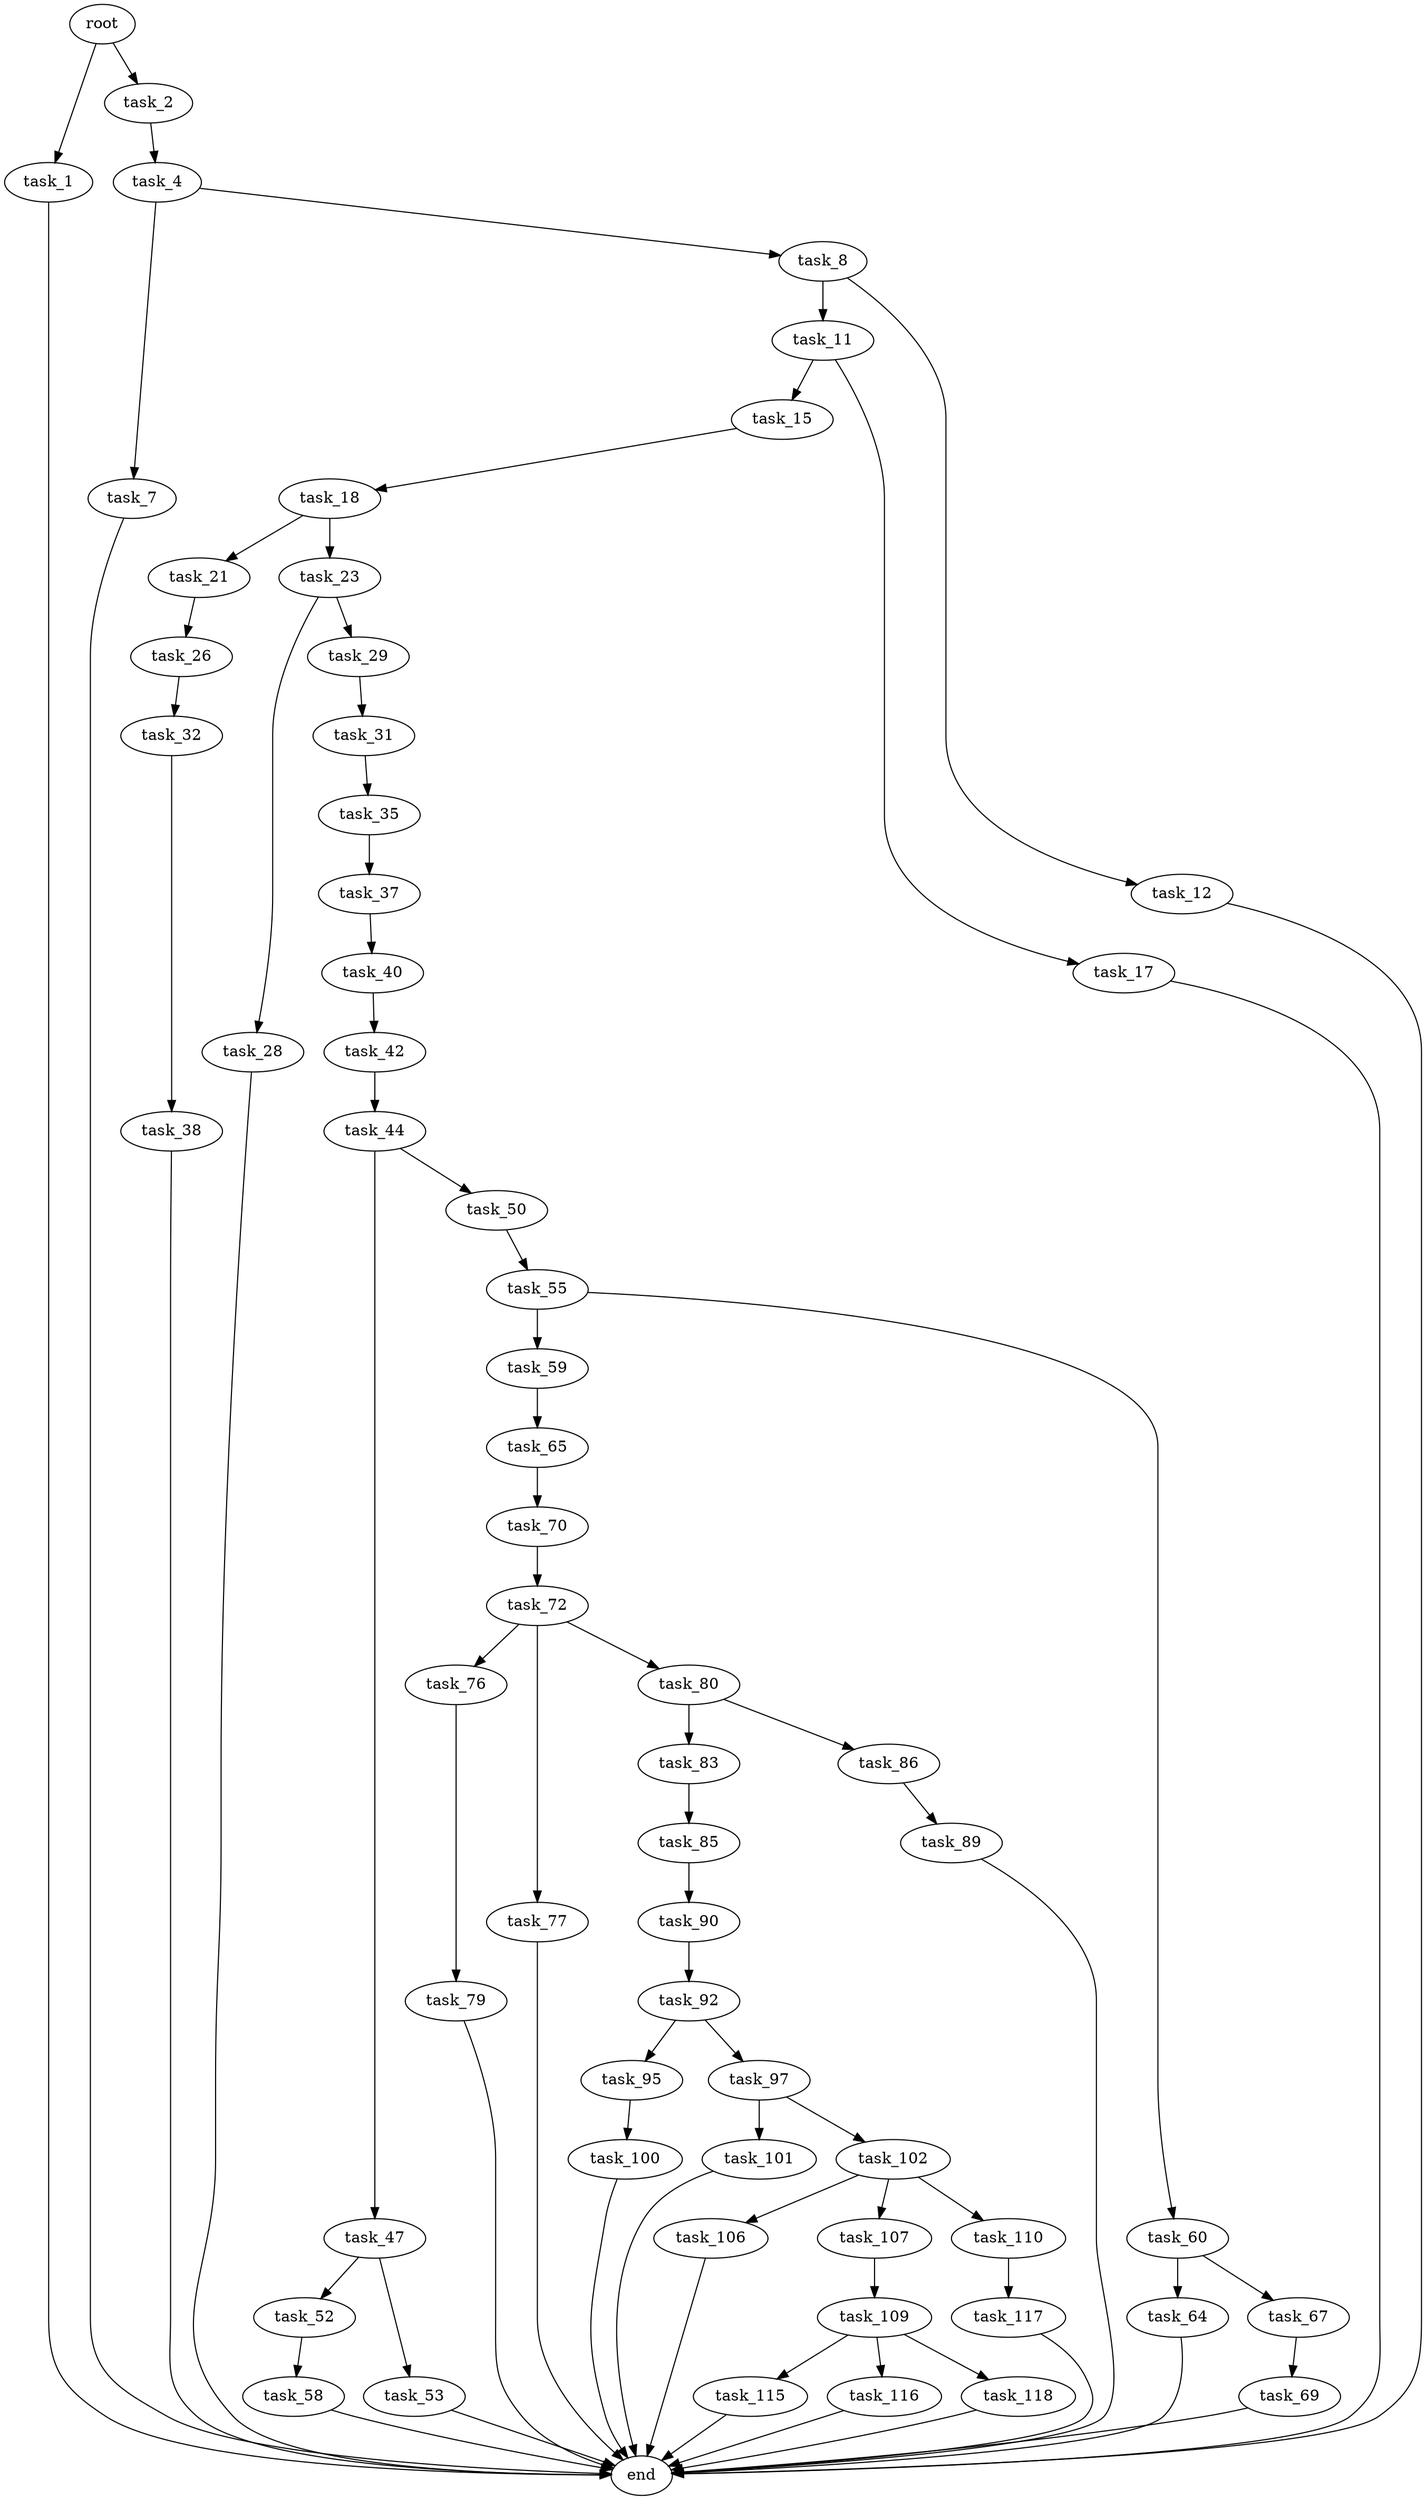digraph G {
  root [size="0.000000"];
  task_1 [size="41304143646.000000"];
  task_2 [size="357135087913.000000"];
  task_4 [size="7573619597.000000"];
  task_7 [size="231928233984.000000"];
  task_8 [size="25808610067.000000"];
  task_11 [size="68719476736.000000"];
  task_12 [size="28991029248.000000"];
  task_15 [size="13418515599.000000"];
  task_17 [size="694242845658.000000"];
  task_18 [size="104241904237.000000"];
  task_21 [size="368293445632.000000"];
  task_23 [size="28675167680.000000"];
  task_26 [size="68719476736.000000"];
  task_28 [size="6193634202.000000"];
  task_29 [size="45640573381.000000"];
  task_31 [size="831774060832.000000"];
  task_32 [size="284041425714.000000"];
  task_35 [size="21772368140.000000"];
  task_37 [size="368293445632.000000"];
  task_38 [size="368293445632.000000"];
  task_40 [size="1073741824000.000000"];
  task_42 [size="385373423512.000000"];
  task_44 [size="368293445632.000000"];
  task_47 [size="20550094827.000000"];
  task_50 [size="7410887434.000000"];
  task_52 [size="33477109957.000000"];
  task_53 [size="8589934592.000000"];
  task_55 [size="16882544695.000000"];
  task_58 [size="18484928533.000000"];
  task_59 [size="5864653375.000000"];
  task_60 [size="8589934592.000000"];
  task_64 [size="28991029248.000000"];
  task_65 [size="1500962327.000000"];
  task_67 [size="549755813888.000000"];
  task_69 [size="40213817719.000000"];
  task_70 [size="1983506650.000000"];
  task_72 [size="526490280373.000000"];
  task_76 [size="769422149907.000000"];
  task_77 [size="447052744.000000"];
  task_79 [size="786732922.000000"];
  task_80 [size="191888271441.000000"];
  task_83 [size="640754607.000000"];
  task_85 [size="7750165664.000000"];
  task_86 [size="68719476736.000000"];
  task_89 [size="195061573521.000000"];
  task_90 [size="3802263582.000000"];
  task_92 [size="1628333563.000000"];
  task_95 [size="782757789696.000000"];
  task_97 [size="1055288412513.000000"];
  task_100 [size="218125630135.000000"];
  task_101 [size="17617803001.000000"];
  task_102 [size="13293585700.000000"];
  task_106 [size="269009804652.000000"];
  task_107 [size="28991029248.000000"];
  task_109 [size="158645178393.000000"];
  task_110 [size="618114969520.000000"];
  task_115 [size="80081753985.000000"];
  task_116 [size="17659397963.000000"];
  task_117 [size="1073741824000.000000"];
  task_118 [size="4448490209.000000"];
  end [size="0.000000"];

  root -> task_1 [size="1.000000"];
  root -> task_2 [size="1.000000"];
  task_1 -> end [size="1.000000"];
  task_2 -> task_4 [size="838860800.000000"];
  task_4 -> task_7 [size="209715200.000000"];
  task_4 -> task_8 [size="209715200.000000"];
  task_7 -> end [size="1.000000"];
  task_8 -> task_11 [size="838860800.000000"];
  task_8 -> task_12 [size="838860800.000000"];
  task_11 -> task_15 [size="134217728.000000"];
  task_11 -> task_17 [size="134217728.000000"];
  task_12 -> end [size="1.000000"];
  task_15 -> task_18 [size="209715200.000000"];
  task_17 -> end [size="1.000000"];
  task_18 -> task_21 [size="134217728.000000"];
  task_18 -> task_23 [size="134217728.000000"];
  task_21 -> task_26 [size="411041792.000000"];
  task_23 -> task_28 [size="33554432.000000"];
  task_23 -> task_29 [size="33554432.000000"];
  task_26 -> task_32 [size="134217728.000000"];
  task_28 -> end [size="1.000000"];
  task_29 -> task_31 [size="75497472.000000"];
  task_31 -> task_35 [size="838860800.000000"];
  task_32 -> task_38 [size="301989888.000000"];
  task_35 -> task_37 [size="679477248.000000"];
  task_37 -> task_40 [size="411041792.000000"];
  task_38 -> end [size="1.000000"];
  task_40 -> task_42 [size="838860800.000000"];
  task_42 -> task_44 [size="411041792.000000"];
  task_44 -> task_47 [size="411041792.000000"];
  task_44 -> task_50 [size="411041792.000000"];
  task_47 -> task_52 [size="411041792.000000"];
  task_47 -> task_53 [size="411041792.000000"];
  task_50 -> task_55 [size="209715200.000000"];
  task_52 -> task_58 [size="75497472.000000"];
  task_53 -> end [size="1.000000"];
  task_55 -> task_59 [size="301989888.000000"];
  task_55 -> task_60 [size="301989888.000000"];
  task_58 -> end [size="1.000000"];
  task_59 -> task_65 [size="411041792.000000"];
  task_60 -> task_64 [size="33554432.000000"];
  task_60 -> task_67 [size="33554432.000000"];
  task_64 -> end [size="1.000000"];
  task_65 -> task_70 [size="33554432.000000"];
  task_67 -> task_69 [size="536870912.000000"];
  task_69 -> end [size="1.000000"];
  task_70 -> task_72 [size="75497472.000000"];
  task_72 -> task_76 [size="838860800.000000"];
  task_72 -> task_77 [size="838860800.000000"];
  task_72 -> task_80 [size="838860800.000000"];
  task_76 -> task_79 [size="679477248.000000"];
  task_77 -> end [size="1.000000"];
  task_79 -> end [size="1.000000"];
  task_80 -> task_83 [size="134217728.000000"];
  task_80 -> task_86 [size="134217728.000000"];
  task_83 -> task_85 [size="33554432.000000"];
  task_85 -> task_90 [size="301989888.000000"];
  task_86 -> task_89 [size="134217728.000000"];
  task_89 -> end [size="1.000000"];
  task_90 -> task_92 [size="75497472.000000"];
  task_92 -> task_95 [size="33554432.000000"];
  task_92 -> task_97 [size="33554432.000000"];
  task_95 -> task_100 [size="679477248.000000"];
  task_97 -> task_101 [size="679477248.000000"];
  task_97 -> task_102 [size="679477248.000000"];
  task_100 -> end [size="1.000000"];
  task_101 -> end [size="1.000000"];
  task_102 -> task_106 [size="209715200.000000"];
  task_102 -> task_107 [size="209715200.000000"];
  task_102 -> task_110 [size="209715200.000000"];
  task_106 -> end [size="1.000000"];
  task_107 -> task_109 [size="75497472.000000"];
  task_109 -> task_115 [size="134217728.000000"];
  task_109 -> task_116 [size="134217728.000000"];
  task_109 -> task_118 [size="134217728.000000"];
  task_110 -> task_117 [size="411041792.000000"];
  task_115 -> end [size="1.000000"];
  task_116 -> end [size="1.000000"];
  task_117 -> end [size="1.000000"];
  task_118 -> end [size="1.000000"];
}

